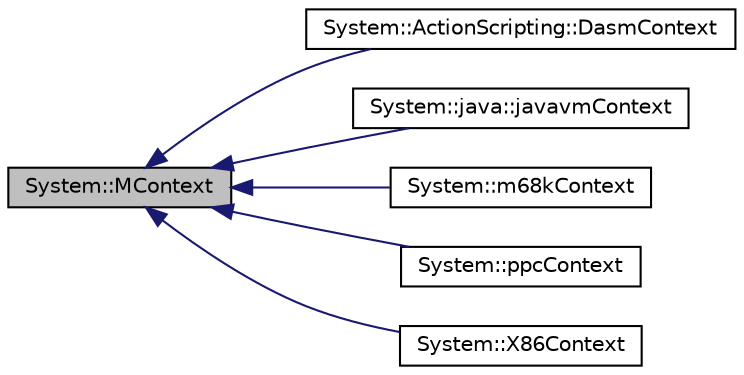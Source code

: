 digraph G
{
  edge [fontname="Helvetica",fontsize="10",labelfontname="Helvetica",labelfontsize="10"];
  node [fontname="Helvetica",fontsize="10",shape=record];
  rankdir="LR";
  Node1 [label="System::MContext",height=0.2,width=0.4,color="black", fillcolor="grey75", style="filled" fontcolor="black"];
  Node1 -> Node2 [dir="back",color="midnightblue",fontsize="10",style="solid",fontname="Helvetica"];
  Node2 [label="System::ActionScripting::DasmContext",height=0.2,width=0.4,color="black", fillcolor="white", style="filled",URL="$class_system_1_1_action_scripting_1_1_dasm_context.html"];
  Node1 -> Node3 [dir="back",color="midnightblue",fontsize="10",style="solid",fontname="Helvetica"];
  Node3 [label="System::java::javavmContext",height=0.2,width=0.4,color="black", fillcolor="white", style="filled",URL="$class_system_1_1java_1_1javavm_context.html"];
  Node1 -> Node4 [dir="back",color="midnightblue",fontsize="10",style="solid",fontname="Helvetica"];
  Node4 [label="System::m68kContext",height=0.2,width=0.4,color="black", fillcolor="white", style="filled",URL="$class_system_1_1m68k_context.html"];
  Node1 -> Node5 [dir="back",color="midnightblue",fontsize="10",style="solid",fontname="Helvetica"];
  Node5 [label="System::ppcContext",height=0.2,width=0.4,color="black", fillcolor="white", style="filled",URL="$class_system_1_1ppc_context.html"];
  Node1 -> Node6 [dir="back",color="midnightblue",fontsize="10",style="solid",fontname="Helvetica"];
  Node6 [label="System::X86Context",height=0.2,width=0.4,color="black", fillcolor="white", style="filled",URL="$class_system_1_1_x86_context.html"];
}
